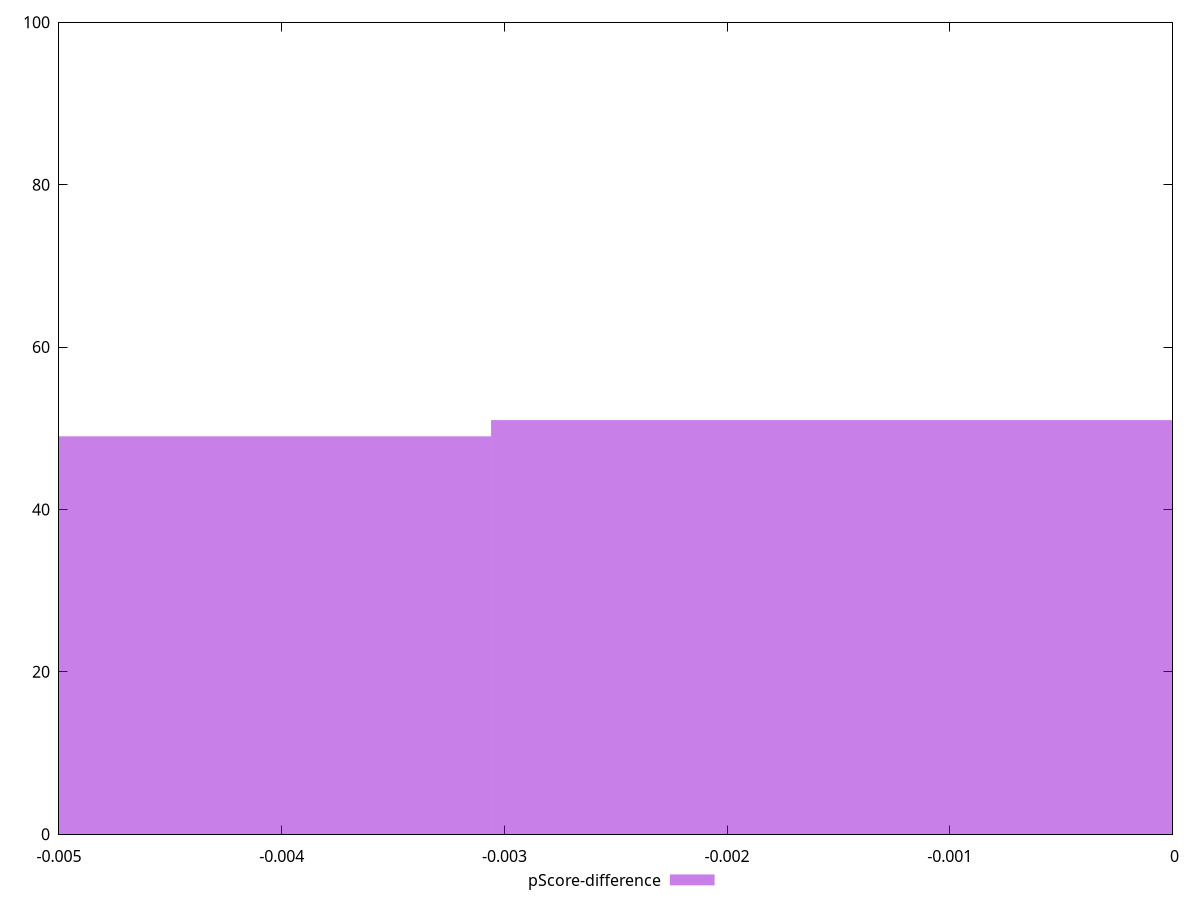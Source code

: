 reset

$pScoreDifference <<EOF
-0.0061199334584967485 49
0 51
EOF

set key outside below
set boxwidth 0.0061199334584967485
set xrange [-0.0050000000000000044:0]
set yrange [0:100]
set trange [0:100]
set style fill transparent solid 0.5 noborder
set terminal svg size 640, 490 enhanced background rgb 'white'
set output "report_00019_2021-02-10T18-14-37.922Z//unused-css-rules/samples/pages+cached+noadtech+nomedia/pScore-difference/histogram.svg"

plot $pScoreDifference title "pScore-difference" with boxes

reset
